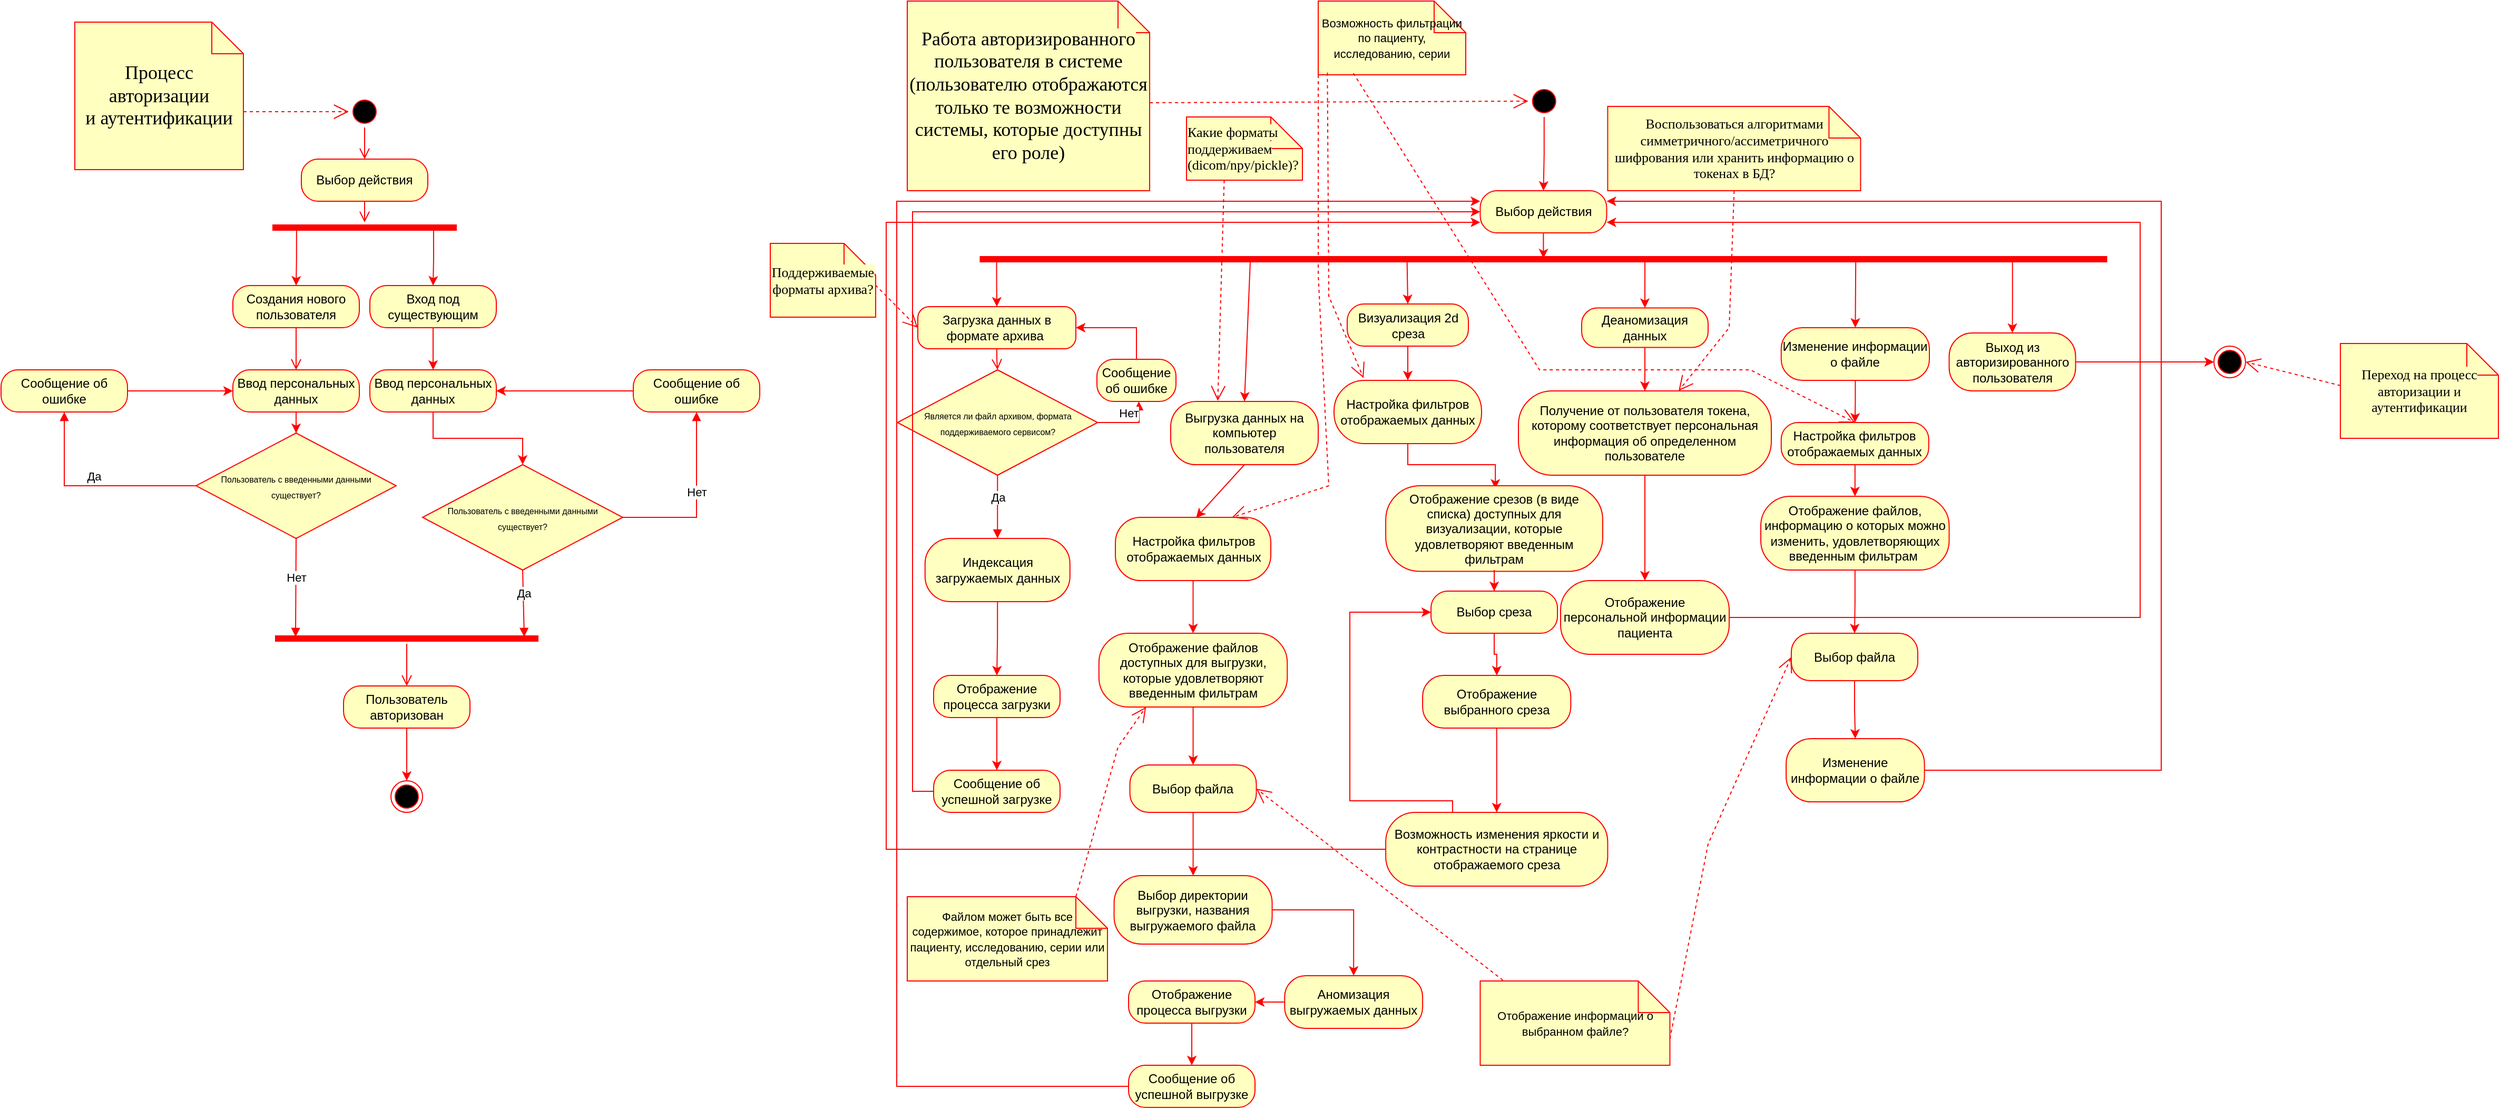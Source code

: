 <mxfile version="24.7.8">
  <diagram name="Page-1" id="d6oIZNa-YsMYUfMxQyWx">
    <mxGraphModel dx="1304" dy="758" grid="1" gridSize="10" guides="1" tooltips="1" connect="1" arrows="1" fold="1" page="1" pageScale="1" pageWidth="850" pageHeight="1100" math="0" shadow="0">
      <root>
        <mxCell id="0" />
        <mxCell id="1" parent="0" />
        <mxCell id="Nl1nljWizBG0Hd7FGc-C-3" value="&lt;font style=&quot;font-size: 18px; background-color: rgb(255, 255, 192);&quot;&gt;&lt;span style=&quot;font-family: Montserrat; text-align: left;&quot;&gt;&lt;font style=&quot;font-size: 18px;&quot;&gt;Процесс авторизации и&amp;nbsp;&lt;/font&gt;&lt;/span&gt;&lt;span style=&quot;font-family: Montserrat; text-align: left;&quot;&gt;аутентификации&lt;/span&gt;&lt;/font&gt;" style="shape=note;whiteSpace=wrap;html=1;arcSize=40;fontColor=#000000;fillColor=#ffffc0;strokeColor=#ff0000;" parent="1" vertex="1">
          <mxGeometry x="90" y="20" width="160" height="140" as="geometry" />
        </mxCell>
        <mxCell id="Nl1nljWizBG0Hd7FGc-C-4" value="" style="endArrow=open;endSize=12;dashed=1;html=1;rounded=0;exitX=0;exitY=0;exitDx=160;exitDy=85;exitPerimeter=0;entryX=0;entryY=0.5;entryDx=0;entryDy=0;fontColor=#FFFFFF;labelBackgroundColor=#FFFFFF;strokeColor=#FF0000;" parent="1" source="Nl1nljWizBG0Hd7FGc-C-3" target="Nl1nljWizBG0Hd7FGc-C-6" edge="1">
          <mxGeometry width="160" relative="1" as="geometry">
            <mxPoint x="240" y="260" as="sourcePoint" />
            <mxPoint x="340" y="105" as="targetPoint" />
          </mxGeometry>
        </mxCell>
        <mxCell id="Nl1nljWizBG0Hd7FGc-C-6" value="" style="ellipse;html=1;shape=startState;fillColor=#000000;strokeColor=#ff0000;" parent="1" vertex="1">
          <mxGeometry x="350" y="90" width="30" height="30" as="geometry" />
        </mxCell>
        <mxCell id="Nl1nljWizBG0Hd7FGc-C-7" value="" style="edgeStyle=orthogonalEdgeStyle;html=1;verticalAlign=bottom;endArrow=open;endSize=8;strokeColor=#ff0000;rounded=0;entryX=0.5;entryY=0;entryDx=0;entryDy=0;" parent="1" source="Nl1nljWizBG0Hd7FGc-C-6" target="Nl1nljWizBG0Hd7FGc-C-8" edge="1">
          <mxGeometry relative="1" as="geometry">
            <mxPoint x="365" y="180" as="targetPoint" />
          </mxGeometry>
        </mxCell>
        <mxCell id="Nl1nljWizBG0Hd7FGc-C-8" value="Выбор действия" style="rounded=1;whiteSpace=wrap;html=1;arcSize=40;fontColor=#000000;fillColor=#ffffc0;strokeColor=#ff0000;" parent="1" vertex="1">
          <mxGeometry x="305" y="150" width="120" height="40" as="geometry" />
        </mxCell>
        <mxCell id="Nl1nljWizBG0Hd7FGc-C-9" value="" style="edgeStyle=orthogonalEdgeStyle;html=1;verticalAlign=bottom;endArrow=open;endSize=8;strokeColor=#ff0000;rounded=0;" parent="1" source="Nl1nljWizBG0Hd7FGc-C-8" target="Nl1nljWizBG0Hd7FGc-C-11" edge="1">
          <mxGeometry relative="1" as="geometry">
            <mxPoint x="365" y="260" as="targetPoint" />
          </mxGeometry>
        </mxCell>
        <mxCell id="Nl1nljWizBG0Hd7FGc-C-17" value="" style="edgeStyle=orthogonalEdgeStyle;rounded=0;orthogonalLoop=1;jettySize=auto;html=1;textShadow=0;labelBorderColor=#000000;labelBackgroundColor=#000000;fontColor=#000000;fillColor=#f8cecc;strokeColor=#FF0000;exitX=0.131;exitY=0.6;exitDx=0;exitDy=0;exitPerimeter=0;" parent="1" source="Nl1nljWizBG0Hd7FGc-C-11" target="Nl1nljWizBG0Hd7FGc-C-13" edge="1">
          <mxGeometry relative="1" as="geometry">
            <mxPoint x="370" y="240" as="sourcePoint" />
          </mxGeometry>
        </mxCell>
        <mxCell id="Nl1nljWizBG0Hd7FGc-C-11" value="" style="shape=line;html=1;strokeWidth=6;strokeColor=#ff0000;" parent="1" vertex="1">
          <mxGeometry x="277.5" y="210" width="175" height="10" as="geometry" />
        </mxCell>
        <mxCell id="Nl1nljWizBG0Hd7FGc-C-13" value="Создания нового пользователя" style="rounded=1;whiteSpace=wrap;html=1;arcSize=40;fontColor=#000000;fillColor=#ffffc0;strokeColor=#ff0000;" parent="1" vertex="1">
          <mxGeometry x="240" y="270" width="120" height="40" as="geometry" />
        </mxCell>
        <mxCell id="Nl1nljWizBG0Hd7FGc-C-14" value="" style="edgeStyle=orthogonalEdgeStyle;html=1;verticalAlign=bottom;endArrow=open;endSize=8;strokeColor=#ff0000;rounded=0;" parent="1" source="Nl1nljWizBG0Hd7FGc-C-13" target="Nl1nljWizBG0Hd7FGc-C-23" edge="1">
          <mxGeometry relative="1" as="geometry">
            <mxPoint x="300" y="370" as="targetPoint" />
          </mxGeometry>
        </mxCell>
        <mxCell id="Nl1nljWizBG0Hd7FGc-C-18" value="Вход под существующим" style="rounded=1;whiteSpace=wrap;html=1;arcSize=40;fontColor=#000000;fillColor=#ffffc0;strokeColor=#ff0000;" parent="1" vertex="1">
          <mxGeometry x="370" y="270" width="120" height="40" as="geometry" />
        </mxCell>
        <mxCell id="Nl1nljWizBG0Hd7FGc-C-22" value="" style="edgeStyle=orthogonalEdgeStyle;rounded=0;orthogonalLoop=1;jettySize=auto;html=1;textShadow=0;labelBorderColor=#000000;labelBackgroundColor=#000000;fontColor=#000000;fillColor=#f8cecc;strokeColor=#FF0000;entryX=0.5;entryY=0;entryDx=0;entryDy=0;exitX=0.874;exitY=0.52;exitDx=0;exitDy=0;exitPerimeter=0;" parent="1" source="Nl1nljWizBG0Hd7FGc-C-11" target="Nl1nljWizBG0Hd7FGc-C-18" edge="1">
          <mxGeometry relative="1" as="geometry">
            <mxPoint x="620" y="250" as="sourcePoint" />
            <mxPoint x="610" y="304" as="targetPoint" />
          </mxGeometry>
        </mxCell>
        <mxCell id="Nl1nljWizBG0Hd7FGc-C-28" value="" style="edgeStyle=orthogonalEdgeStyle;rounded=0;orthogonalLoop=1;jettySize=auto;html=1;strokeColor=#FF0000;" parent="1" source="Nl1nljWizBG0Hd7FGc-C-23" target="Nl1nljWizBG0Hd7FGc-C-26" edge="1">
          <mxGeometry relative="1" as="geometry" />
        </mxCell>
        <mxCell id="Nl1nljWizBG0Hd7FGc-C-23" value="Ввод персональных данных" style="rounded=1;whiteSpace=wrap;html=1;arcSize=40;fontColor=#000000;fillColor=#ffffc0;strokeColor=#ff0000;" parent="1" vertex="1">
          <mxGeometry x="240" y="350" width="120" height="40" as="geometry" />
        </mxCell>
        <mxCell id="Nl1nljWizBG0Hd7FGc-C-37" style="edgeStyle=orthogonalEdgeStyle;rounded=0;orthogonalLoop=1;jettySize=auto;html=1;exitX=0.5;exitY=1;exitDx=0;exitDy=0;entryX=0.5;entryY=0;entryDx=0;entryDy=0;strokeColor=#FF0000;" parent="1" source="Nl1nljWizBG0Hd7FGc-C-24" target="Nl1nljWizBG0Hd7FGc-C-36" edge="1">
          <mxGeometry relative="1" as="geometry" />
        </mxCell>
        <mxCell id="Nl1nljWizBG0Hd7FGc-C-24" value="Ввод персональных данных" style="rounded=1;whiteSpace=wrap;html=1;arcSize=40;fontColor=#000000;fillColor=#ffffc0;strokeColor=#ff0000;" parent="1" vertex="1">
          <mxGeometry x="370" y="350" width="120" height="40" as="geometry" />
        </mxCell>
        <mxCell id="Nl1nljWizBG0Hd7FGc-C-25" value="" style="edgeStyle=orthogonalEdgeStyle;rounded=0;orthogonalLoop=1;jettySize=auto;html=1;textShadow=0;labelBorderColor=#000000;labelBackgroundColor=#000000;fontColor=#000000;fillColor=#f8cecc;strokeColor=#FF0000;entryX=0.5;entryY=0;entryDx=0;entryDy=0;exitX=0.5;exitY=1;exitDx=0;exitDy=0;" parent="1" source="Nl1nljWizBG0Hd7FGc-C-18" target="Nl1nljWizBG0Hd7FGc-C-24" edge="1">
          <mxGeometry relative="1" as="geometry">
            <mxPoint x="440" y="225" as="sourcePoint" />
            <mxPoint x="440" y="280" as="targetPoint" />
          </mxGeometry>
        </mxCell>
        <mxCell id="Nl1nljWizBG0Hd7FGc-C-26" value="&lt;font style=&quot;font-size: 8px;&quot;&gt;Пользователь с введенными данными существует?&lt;/font&gt;" style="rhombus;whiteSpace=wrap;html=1;arcSize=40;fontColor=#000000;fillColor=#ffffc0;strokeColor=#ff0000;" parent="1" vertex="1">
          <mxGeometry x="205" y="410" width="190" height="100" as="geometry" />
        </mxCell>
        <mxCell id="Nl1nljWizBG0Hd7FGc-C-30" value="Да" style="html=1;verticalAlign=bottom;endArrow=block;curved=0;rounded=0;exitX=0;exitY=0.5;exitDx=0;exitDy=0;strokeColor=#FF0000;entryX=0.5;entryY=1;entryDx=0;entryDy=0;" parent="1" source="Nl1nljWizBG0Hd7FGc-C-26" target="Nl1nljWizBG0Hd7FGc-C-31" edge="1">
          <mxGeometry width="80" relative="1" as="geometry">
            <mxPoint x="90" y="289.66" as="sourcePoint" />
            <mxPoint x="130" y="420" as="targetPoint" />
            <Array as="points">
              <mxPoint x="80" y="460" />
              <mxPoint x="80" y="420" />
            </Array>
          </mxGeometry>
        </mxCell>
        <mxCell id="Nl1nljWizBG0Hd7FGc-C-33" style="edgeStyle=orthogonalEdgeStyle;rounded=0;orthogonalLoop=1;jettySize=auto;html=1;exitX=1;exitY=0.5;exitDx=0;exitDy=0;entryX=0;entryY=0.5;entryDx=0;entryDy=0;strokeColor=#FF0000;" parent="1" source="Nl1nljWizBG0Hd7FGc-C-31" target="Nl1nljWizBG0Hd7FGc-C-23" edge="1">
          <mxGeometry relative="1" as="geometry" />
        </mxCell>
        <mxCell id="Nl1nljWizBG0Hd7FGc-C-31" value="Сообщение об ошибке" style="rounded=1;whiteSpace=wrap;html=1;arcSize=40;fontColor=#000000;fillColor=#ffffc0;strokeColor=#ff0000;" parent="1" vertex="1">
          <mxGeometry x="20" y="350" width="120" height="40" as="geometry" />
        </mxCell>
        <mxCell id="Nl1nljWizBG0Hd7FGc-C-34" value="Нет" style="html=1;verticalAlign=bottom;endArrow=block;curved=0;rounded=0;strokeColor=#FF0000;exitX=0.5;exitY=1;exitDx=0;exitDy=0;entryX=0.078;entryY=0.343;entryDx=0;entryDy=0;entryPerimeter=0;" parent="1" source="Nl1nljWizBG0Hd7FGc-C-26" target="Nl1nljWizBG0Hd7FGc-C-44" edge="1">
          <mxGeometry width="80" relative="1" as="geometry">
            <mxPoint x="360" y="570" as="sourcePoint" />
            <mxPoint x="300" y="600" as="targetPoint" />
          </mxGeometry>
        </mxCell>
        <mxCell id="Nl1nljWizBG0Hd7FGc-C-36" value="&lt;font style=&quot;font-size: 8px;&quot;&gt;Пользователь с введенными данными существует?&lt;/font&gt;" style="rhombus;whiteSpace=wrap;html=1;arcSize=40;fontColor=#000000;fillColor=#ffffc0;strokeColor=#ff0000;" parent="1" vertex="1">
          <mxGeometry x="420" y="440" width="190" height="100" as="geometry" />
        </mxCell>
        <mxCell id="Nl1nljWizBG0Hd7FGc-C-38" value="Нет" style="html=1;verticalAlign=bottom;endArrow=block;curved=0;rounded=0;strokeColor=#FF0000;exitX=1;exitY=0.5;exitDx=0;exitDy=0;entryX=0.5;entryY=1;entryDx=0;entryDy=0;" parent="1" source="Nl1nljWizBG0Hd7FGc-C-36" target="Nl1nljWizBG0Hd7FGc-C-39" edge="1">
          <mxGeometry width="80" relative="1" as="geometry">
            <mxPoint x="660" y="520" as="sourcePoint" />
            <mxPoint x="700" y="450" as="targetPoint" />
            <Array as="points">
              <mxPoint x="680" y="490" />
            </Array>
          </mxGeometry>
        </mxCell>
        <mxCell id="Nl1nljWizBG0Hd7FGc-C-40" style="edgeStyle=orthogonalEdgeStyle;rounded=0;orthogonalLoop=1;jettySize=auto;html=1;entryX=1;entryY=0.5;entryDx=0;entryDy=0;strokeColor=#FF0000;" parent="1" source="Nl1nljWizBG0Hd7FGc-C-39" target="Nl1nljWizBG0Hd7FGc-C-24" edge="1">
          <mxGeometry relative="1" as="geometry" />
        </mxCell>
        <mxCell id="Nl1nljWizBG0Hd7FGc-C-39" value="Сообщение об ошибке" style="rounded=1;whiteSpace=wrap;html=1;arcSize=40;fontColor=#000000;fillColor=#ffffc0;strokeColor=#ff0000;" parent="1" vertex="1">
          <mxGeometry x="620" y="350" width="120" height="40" as="geometry" />
        </mxCell>
        <mxCell id="Nl1nljWizBG0Hd7FGc-C-43" value="Да" style="html=1;verticalAlign=bottom;endArrow=block;curved=0;rounded=0;strokeColor=#FF0000;exitX=0.5;exitY=1;exitDx=0;exitDy=0;entryX=0.946;entryY=0.343;entryDx=0;entryDy=0;entryPerimeter=0;" parent="1" source="Nl1nljWizBG0Hd7FGc-C-36" target="Nl1nljWizBG0Hd7FGc-C-44" edge="1">
          <mxGeometry width="80" relative="1" as="geometry">
            <mxPoint x="510" y="580" as="sourcePoint" />
            <mxPoint x="515" y="600" as="targetPoint" />
            <Array as="points" />
          </mxGeometry>
        </mxCell>
        <mxCell id="Nl1nljWizBG0Hd7FGc-C-44" value="" style="shape=line;html=1;strokeWidth=6;strokeColor=#ff0000;" parent="1" vertex="1">
          <mxGeometry x="280" y="600" width="250" height="10" as="geometry" />
        </mxCell>
        <mxCell id="Nl1nljWizBG0Hd7FGc-C-45" value="" style="edgeStyle=orthogonalEdgeStyle;html=1;verticalAlign=bottom;endArrow=open;endSize=8;strokeColor=#ff0000;rounded=0;" parent="1" source="Nl1nljWizBG0Hd7FGc-C-44" target="Nl1nljWizBG0Hd7FGc-C-46" edge="1">
          <mxGeometry relative="1" as="geometry">
            <mxPoint x="390" y="690" as="targetPoint" />
          </mxGeometry>
        </mxCell>
        <mxCell id="Nl1nljWizBG0Hd7FGc-C-49" style="edgeStyle=orthogonalEdgeStyle;rounded=0;orthogonalLoop=1;jettySize=auto;html=1;entryX=0.5;entryY=0;entryDx=0;entryDy=0;strokeColor=#FF0000;" parent="1" source="Nl1nljWizBG0Hd7FGc-C-46" target="Nl1nljWizBG0Hd7FGc-C-48" edge="1">
          <mxGeometry relative="1" as="geometry" />
        </mxCell>
        <mxCell id="Nl1nljWizBG0Hd7FGc-C-46" value="Пользователь авторизован" style="rounded=1;whiteSpace=wrap;html=1;arcSize=40;fontColor=#000000;fillColor=#ffffc0;strokeColor=#ff0000;" parent="1" vertex="1">
          <mxGeometry x="345" y="650" width="120" height="40" as="geometry" />
        </mxCell>
        <mxCell id="Nl1nljWizBG0Hd7FGc-C-48" value="" style="ellipse;html=1;shape=endState;fillColor=#000000;strokeColor=#ff0000;" parent="1" vertex="1">
          <mxGeometry x="390" y="740" width="30" height="30" as="geometry" />
        </mxCell>
        <mxCell id="Nl1nljWizBG0Hd7FGc-C-58" style="edgeStyle=orthogonalEdgeStyle;rounded=0;orthogonalLoop=1;jettySize=auto;html=1;entryX=0.5;entryY=0;entryDx=0;entryDy=0;strokeColor=#FF0000;" parent="1" source="Nl1nljWizBG0Hd7FGc-C-51" target="Nl1nljWizBG0Hd7FGc-C-57" edge="1">
          <mxGeometry relative="1" as="geometry" />
        </mxCell>
        <mxCell id="Nl1nljWizBG0Hd7FGc-C-51" value="" style="ellipse;html=1;shape=startState;fillColor=#000000;strokeColor=#ff0000;" parent="1" vertex="1">
          <mxGeometry x="1469.38" y="80" width="30" height="30" as="geometry" />
        </mxCell>
        <mxCell id="Nl1nljWizBG0Hd7FGc-C-53" value="&lt;div style=&quot;&quot;&gt;&lt;font face=&quot;Montserrat&quot;&gt;&lt;span style=&quot;font-size: 18px; background-color: rgb(255, 255, 192);&quot;&gt;Работа авторизированного пользователя в системе (пользователю отображаются только те возможности системы, которые доступны его роле)&lt;/span&gt;&lt;/font&gt;&lt;/div&gt;" style="shape=note;whiteSpace=wrap;html=1;arcSize=40;fontColor=#000000;fillColor=#ffffc0;strokeColor=#ff0000;align=center;" parent="1" vertex="1">
          <mxGeometry x="880" width="230" height="180" as="geometry" />
        </mxCell>
        <mxCell id="Nl1nljWizBG0Hd7FGc-C-55" value="" style="endArrow=open;endSize=12;dashed=1;html=1;rounded=0;entryX=0;entryY=0.5;entryDx=0;entryDy=0;fontColor=#FFFFFF;labelBackgroundColor=#FFFFFF;strokeColor=#FF0000;exitX=1;exitY=0.536;exitDx=0;exitDy=0;exitPerimeter=0;" parent="1" source="Nl1nljWizBG0Hd7FGc-C-53" target="Nl1nljWizBG0Hd7FGc-C-51" edge="1">
          <mxGeometry width="160" relative="1" as="geometry">
            <mxPoint x="1140" y="130" as="sourcePoint" />
            <mxPoint x="1260" y="250" as="targetPoint" />
          </mxGeometry>
        </mxCell>
        <mxCell id="O3XzgiAISaImiLr5el14-79" style="edgeStyle=orthogonalEdgeStyle;rounded=0;orthogonalLoop=1;jettySize=auto;html=1;entryX=0.5;entryY=0.414;entryDx=0;entryDy=0;entryPerimeter=0;strokeColor=#FF0000;" parent="1" source="Nl1nljWizBG0Hd7FGc-C-57" target="Nl1nljWizBG0Hd7FGc-C-59" edge="1">
          <mxGeometry relative="1" as="geometry" />
        </mxCell>
        <mxCell id="Nl1nljWizBG0Hd7FGc-C-57" value="Выбор действия" style="rounded=1;whiteSpace=wrap;html=1;arcSize=40;fontColor=#000000;fillColor=#ffffc0;strokeColor=#ff0000;" parent="1" vertex="1">
          <mxGeometry x="1423.73" y="180" width="120" height="40" as="geometry" />
        </mxCell>
        <mxCell id="Nl1nljWizBG0Hd7FGc-C-59" value="" style="shape=line;html=1;strokeWidth=6;strokeColor=#ff0000;" parent="1" vertex="1">
          <mxGeometry x="948.73" y="240" width="1070" height="10" as="geometry" />
        </mxCell>
        <mxCell id="Nl1nljWizBG0Hd7FGc-C-61" value="Загрузка данных в формате архива&amp;nbsp;" style="rounded=1;whiteSpace=wrap;html=1;arcSize=27;fontColor=#000000;fillColor=#ffffc0;strokeColor=#ff0000;" parent="1" vertex="1">
          <mxGeometry x="890" y="290" width="150" height="40" as="geometry" />
        </mxCell>
        <mxCell id="Nl1nljWizBG0Hd7FGc-C-62" value="" style="edgeStyle=orthogonalEdgeStyle;html=1;verticalAlign=bottom;endArrow=open;endSize=8;strokeColor=#ff0000;rounded=0;exitX=0.5;exitY=1;exitDx=0;exitDy=0;entryX=0.5;entryY=0;entryDx=0;entryDy=0;" parent="1" source="Nl1nljWizBG0Hd7FGc-C-61" target="Nl1nljWizBG0Hd7FGc-C-64" edge="1">
          <mxGeometry relative="1" as="geometry">
            <mxPoint x="965" y="430" as="targetPoint" />
          </mxGeometry>
        </mxCell>
        <mxCell id="Nl1nljWizBG0Hd7FGc-C-64" value="&lt;span style=&quot;font-size: 8px;&quot;&gt;Является ли файл архивом, формата поддерживаемого сервисом?&lt;/span&gt;" style="rhombus;whiteSpace=wrap;html=1;arcSize=40;fontColor=#000000;fillColor=#ffffc0;strokeColor=#ff0000;" parent="1" vertex="1">
          <mxGeometry x="870.63" y="350" width="190" height="100" as="geometry" />
        </mxCell>
        <mxCell id="Nl1nljWizBG0Hd7FGc-C-65" value="Нет" style="html=1;verticalAlign=bottom;endArrow=block;curved=0;rounded=0;strokeColor=#FF0000;exitX=1;exitY=0.5;exitDx=0;exitDy=0;entryX=0.53;entryY=0.999;entryDx=0;entryDy=0;entryPerimeter=0;" parent="1" source="Nl1nljWizBG0Hd7FGc-C-64" target="Nl1nljWizBG0Hd7FGc-C-66" edge="1">
          <mxGeometry width="80" relative="1" as="geometry">
            <mxPoint x="1110" y="480" as="sourcePoint" />
            <mxPoint x="1088" y="410" as="targetPoint" />
            <Array as="points">
              <mxPoint x="1100" y="400" />
            </Array>
          </mxGeometry>
        </mxCell>
        <mxCell id="Nl1nljWizBG0Hd7FGc-C-66" value="Сообщение об ошибке" style="rounded=1;whiteSpace=wrap;html=1;arcSize=40;fontColor=#000000;fillColor=#ffffc0;strokeColor=#ff0000;" parent="1" vertex="1">
          <mxGeometry x="1060" y="340" width="75" height="40" as="geometry" />
        </mxCell>
        <mxCell id="Nl1nljWizBG0Hd7FGc-C-68" style="edgeStyle=orthogonalEdgeStyle;rounded=0;orthogonalLoop=1;jettySize=auto;html=1;entryX=1;entryY=0.5;entryDx=0;entryDy=0;strokeColor=#FF0000;exitX=0.5;exitY=0;exitDx=0;exitDy=0;" parent="1" source="Nl1nljWizBG0Hd7FGc-C-66" target="Nl1nljWizBG0Hd7FGc-C-61" edge="1">
          <mxGeometry relative="1" as="geometry">
            <mxPoint x="1172" y="254" as="sourcePoint" />
            <mxPoint x="975" y="310" as="targetPoint" />
          </mxGeometry>
        </mxCell>
        <mxCell id="Nl1nljWizBG0Hd7FGc-C-70" value="Да" style="html=1;verticalAlign=bottom;endArrow=block;curved=0;rounded=0;strokeColor=#FF0000;exitX=0.5;exitY=1;exitDx=0;exitDy=0;" parent="1" source="Nl1nljWizBG0Hd7FGc-C-64" target="gYaeSl1Wb-tPVL2p4XKl-20" edge="1">
          <mxGeometry width="80" relative="1" as="geometry">
            <mxPoint x="965" y="530" as="sourcePoint" />
            <mxPoint x="965" y="500" as="targetPoint" />
            <Array as="points" />
          </mxGeometry>
        </mxCell>
        <mxCell id="Nl1nljWizBG0Hd7FGc-C-74" style="edgeStyle=orthogonalEdgeStyle;rounded=0;orthogonalLoop=1;jettySize=auto;html=1;entryX=0.5;entryY=0;entryDx=0;entryDy=0;strokeColor=#FF0000;" parent="1" source="Nl1nljWizBG0Hd7FGc-C-71" target="Nl1nljWizBG0Hd7FGc-C-72" edge="1">
          <mxGeometry relative="1" as="geometry" />
        </mxCell>
        <mxCell id="Nl1nljWizBG0Hd7FGc-C-71" value="Отображение процесса загрузки" style="rounded=1;whiteSpace=wrap;html=1;arcSize=40;fontColor=#000000;fillColor=#ffffc0;strokeColor=#ff0000;" parent="1" vertex="1">
          <mxGeometry x="905" y="640" width="120" height="40" as="geometry" />
        </mxCell>
        <mxCell id="Nl1nljWizBG0Hd7FGc-C-109" style="edgeStyle=orthogonalEdgeStyle;rounded=0;orthogonalLoop=1;jettySize=auto;html=1;exitX=0;exitY=0.5;exitDx=0;exitDy=0;entryX=0;entryY=0.5;entryDx=0;entryDy=0;strokeColor=#FF0000;" parent="1" source="Nl1nljWizBG0Hd7FGc-C-72" target="Nl1nljWizBG0Hd7FGc-C-57" edge="1">
          <mxGeometry relative="1" as="geometry" />
        </mxCell>
        <mxCell id="Nl1nljWizBG0Hd7FGc-C-72" value="Сообщение об успешной загрузке" style="rounded=1;whiteSpace=wrap;html=1;arcSize=40;fontColor=#000000;fillColor=#ffffc0;strokeColor=#ff0000;" parent="1" vertex="1">
          <mxGeometry x="905" y="730" width="120" height="40" as="geometry" />
        </mxCell>
        <mxCell id="Nl1nljWizBG0Hd7FGc-C-78" value="&lt;div style=&quot;&quot;&gt;&lt;font size=&quot;1&quot; face=&quot;Montserrat&quot;&gt;&lt;span style=&quot;background-color: rgb(255, 255, 192); font-size: 13px;&quot;&gt;Поддерживаемые форматы архива?&lt;/span&gt;&lt;/font&gt;&lt;/div&gt;" style="shape=note;whiteSpace=wrap;html=1;arcSize=40;fontColor=#000000;fillColor=#ffffc0;strokeColor=#ff0000;align=center;" parent="1" vertex="1">
          <mxGeometry x="750" y="230" width="100" height="70" as="geometry" />
        </mxCell>
        <mxCell id="Nl1nljWizBG0Hd7FGc-C-79" value="" style="endArrow=open;endSize=12;dashed=1;html=1;rounded=0;entryX=0;entryY=0.5;entryDx=0;entryDy=0;fontColor=#FFFFFF;labelBackgroundColor=#FFFFFF;strokeColor=#FF0000;exitX=0.998;exitY=0.565;exitDx=0;exitDy=0;exitPerimeter=0;" parent="1" source="Nl1nljWizBG0Hd7FGc-C-78" target="Nl1nljWizBG0Hd7FGc-C-61" edge="1">
          <mxGeometry width="160" relative="1" as="geometry">
            <mxPoint x="900" y="221" as="sourcePoint" />
            <mxPoint x="1030" y="220" as="targetPoint" />
          </mxGeometry>
        </mxCell>
        <mxCell id="Nl1nljWizBG0Hd7FGc-C-80" value="Выгрузка данных на компьютер пользователя" style="rounded=1;whiteSpace=wrap;html=1;arcSize=40;fontColor=#000000;fillColor=#ffffc0;strokeColor=#ff0000;" parent="1" vertex="1">
          <mxGeometry x="1130" y="380" width="140" height="60" as="geometry" />
        </mxCell>
        <mxCell id="Nl1nljWizBG0Hd7FGc-C-86" value="" style="endArrow=open;endSize=12;dashed=1;html=1;rounded=0;entryX=0.319;entryY=-0.011;entryDx=0;entryDy=0;fontColor=#FFFFFF;labelBackgroundColor=#FFFFFF;strokeColor=#FF0000;exitX=0;exitY=0;exitDx=37.5;exitDy=0;exitPerimeter=0;entryPerimeter=0;" parent="1" source="Nl1nljWizBG0Hd7FGc-C-84" target="Nl1nljWizBG0Hd7FGc-C-80" edge="1">
          <mxGeometry width="160" relative="1" as="geometry">
            <mxPoint x="1350" y="370" as="sourcePoint" />
            <mxPoint x="1390" y="410" as="targetPoint" />
          </mxGeometry>
        </mxCell>
        <mxCell id="Nl1nljWizBG0Hd7FGc-C-84" value="&lt;div style=&quot;text-align: left;&quot;&gt;&lt;span style=&quot;background-color: rgb(255, 255, 192); font-size: 13px; font-family: Montserrat;&quot;&gt;Какие форматы поддерживаем (dicom/npy/pickle)?&lt;/span&gt;&lt;/div&gt;" style="shape=note;whiteSpace=wrap;html=1;arcSize=40;fontColor=#000000;fillColor=#ffffc0;strokeColor=#ff0000;align=center;" parent="1" vertex="1">
          <mxGeometry x="1145" y="110" width="110" height="60" as="geometry" />
        </mxCell>
        <mxCell id="Nl1nljWizBG0Hd7FGc-C-93" style="edgeStyle=orthogonalEdgeStyle;rounded=0;orthogonalLoop=1;jettySize=auto;html=1;strokeColor=#FF0000;entryX=0.5;entryY=0;entryDx=0;entryDy=0;" parent="1" source="Nl1nljWizBG0Hd7FGc-C-88" target="Nl1nljWizBG0Hd7FGc-C-94" edge="1">
          <mxGeometry relative="1" as="geometry">
            <mxPoint x="1212.5" y="470" as="targetPoint" />
          </mxGeometry>
        </mxCell>
        <mxCell id="Nl1nljWizBG0Hd7FGc-C-88" value="Настройка фильтров отображаемых данных" style="rounded=1;whiteSpace=wrap;html=1;arcSize=40;fontColor=#000000;fillColor=#ffffc0;strokeColor=#ff0000;" parent="1" vertex="1">
          <mxGeometry x="1077.51" y="490" width="147.5" height="60" as="geometry" />
        </mxCell>
        <mxCell id="Nl1nljWizBG0Hd7FGc-C-90" value="&lt;div style=&quot;&quot;&gt;&lt;font style=&quot;font-size: 11px;&quot;&gt;Возможность фильтрации по пациенту, исследованию, серии&lt;/font&gt;&lt;br&gt;&lt;/div&gt;" style="shape=note;whiteSpace=wrap;html=1;arcSize=40;fontColor=#000000;fillColor=#ffffc0;strokeColor=#ff0000;align=center;" parent="1" vertex="1">
          <mxGeometry x="1270" width="140" height="70" as="geometry" />
        </mxCell>
        <mxCell id="Nl1nljWizBG0Hd7FGc-C-94" value="Отображение файлов доступных для выгрузки, которые удовлетворяют введенным фильтрам" style="rounded=1;whiteSpace=wrap;html=1;arcSize=40;fontColor=#000000;fillColor=#ffffc0;strokeColor=#ff0000;" parent="1" vertex="1">
          <mxGeometry x="1061.89" y="600" width="178.75" height="70" as="geometry" />
        </mxCell>
        <mxCell id="Nl1nljWizBG0Hd7FGc-C-102" style="edgeStyle=orthogonalEdgeStyle;rounded=0;orthogonalLoop=1;jettySize=auto;html=1;entryX=0.5;entryY=0;entryDx=0;entryDy=0;strokeColor=#FF0000;" parent="1" source="Nl1nljWizBG0Hd7FGc-C-95" target="Nl1nljWizBG0Hd7FGc-C-99" edge="1">
          <mxGeometry relative="1" as="geometry" />
        </mxCell>
        <mxCell id="Nl1nljWizBG0Hd7FGc-C-95" value="Выбор файла" style="rounded=1;whiteSpace=wrap;html=1;arcSize=40;fontColor=#000000;fillColor=#ffffc0;strokeColor=#ff0000;" parent="1" vertex="1">
          <mxGeometry x="1091.27" y="725" width="120" height="45" as="geometry" />
        </mxCell>
        <mxCell id="Nl1nljWizBG0Hd7FGc-C-100" style="edgeStyle=orthogonalEdgeStyle;rounded=0;orthogonalLoop=1;jettySize=auto;html=1;strokeColor=#FF0000;entryX=0.5;entryY=0;entryDx=0;entryDy=0;" parent="1" source="Nl1nljWizBG0Hd7FGc-C-99" target="gYaeSl1Wb-tPVL2p4XKl-8" edge="1">
          <mxGeometry relative="1" as="geometry">
            <mxPoint x="1140" y="740" as="targetPoint" />
          </mxGeometry>
        </mxCell>
        <mxCell id="Nl1nljWizBG0Hd7FGc-C-99" value="Выбор директории выгрузки, названия выгружаемого файла" style="rounded=1;whiteSpace=wrap;html=1;arcSize=40;fontColor=#000000;fillColor=#ffffc0;strokeColor=#ff0000;" parent="1" vertex="1">
          <mxGeometry x="1076.27" y="830" width="150" height="65" as="geometry" />
        </mxCell>
        <mxCell id="Nl1nljWizBG0Hd7FGc-C-104" style="edgeStyle=orthogonalEdgeStyle;rounded=0;orthogonalLoop=1;jettySize=auto;html=1;strokeColor=#FF0000;" parent="1" source="Nl1nljWizBG0Hd7FGc-C-101" target="Nl1nljWizBG0Hd7FGc-C-105" edge="1">
          <mxGeometry relative="1" as="geometry">
            <mxPoint x="1140" y="750" as="targetPoint" />
          </mxGeometry>
        </mxCell>
        <mxCell id="Nl1nljWizBG0Hd7FGc-C-101" value="Отображение процесса выгрузки" style="rounded=1;whiteSpace=wrap;html=1;arcSize=40;fontColor=#000000;fillColor=#ffffc0;strokeColor=#ff0000;" parent="1" vertex="1">
          <mxGeometry x="1090" y="930" width="120" height="40" as="geometry" />
        </mxCell>
        <mxCell id="Nl1nljWizBG0Hd7FGc-C-108" style="edgeStyle=orthogonalEdgeStyle;rounded=0;orthogonalLoop=1;jettySize=auto;html=1;exitX=0;exitY=0.5;exitDx=0;exitDy=0;entryX=0;entryY=0.25;entryDx=0;entryDy=0;strokeColor=#FF0000;" parent="1" source="Nl1nljWizBG0Hd7FGc-C-105" target="Nl1nljWizBG0Hd7FGc-C-57" edge="1">
          <mxGeometry relative="1" as="geometry">
            <Array as="points">
              <mxPoint x="870" y="1030" />
              <mxPoint x="870" y="190" />
            </Array>
          </mxGeometry>
        </mxCell>
        <mxCell id="Nl1nljWizBG0Hd7FGc-C-105" value="Сообщение об успешной выгрузке" style="rounded=1;whiteSpace=wrap;html=1;arcSize=40;fontColor=#000000;fillColor=#ffffc0;strokeColor=#ff0000;" parent="1" vertex="1">
          <mxGeometry x="1090" y="1010" width="120" height="40" as="geometry" />
        </mxCell>
        <mxCell id="Nl1nljWizBG0Hd7FGc-C-115" value="Визуализация 2d среза" style="rounded=1;whiteSpace=wrap;html=1;arcSize=40;fontColor=#000000;fillColor=#ffffc0;strokeColor=#ff0000;" parent="1" vertex="1">
          <mxGeometry x="1297.5" y="287.5" width="115" height="40" as="geometry" />
        </mxCell>
        <mxCell id="O3XzgiAISaImiLr5el14-80" style="edgeStyle=orthogonalEdgeStyle;rounded=0;orthogonalLoop=1;jettySize=auto;html=1;entryX=0;entryY=0.5;entryDx=0;entryDy=0;strokeColor=#FF0000;" parent="1" source="Nl1nljWizBG0Hd7FGc-C-119" target="Nl1nljWizBG0Hd7FGc-C-122" edge="1">
          <mxGeometry relative="1" as="geometry">
            <mxPoint x="2140" y="360" as="targetPoint" />
          </mxGeometry>
        </mxCell>
        <mxCell id="Nl1nljWizBG0Hd7FGc-C-119" value="Выход из авторизированного пользователя" style="rounded=1;whiteSpace=wrap;html=1;arcSize=40;fontColor=#000000;fillColor=#ffffc0;strokeColor=#ff0000;" parent="1" vertex="1">
          <mxGeometry x="1868.75" y="315" width="120" height="55" as="geometry" />
        </mxCell>
        <mxCell id="Nl1nljWizBG0Hd7FGc-C-121" style="edgeStyle=orthogonalEdgeStyle;rounded=0;orthogonalLoop=1;jettySize=auto;html=1;entryX=0.5;entryY=0;entryDx=0;entryDy=0;strokeColor=#FF0000;exitX=0.916;exitY=0.569;exitDx=0;exitDy=0;exitPerimeter=0;" parent="1" source="Nl1nljWizBG0Hd7FGc-C-59" target="Nl1nljWizBG0Hd7FGc-C-119" edge="1">
          <mxGeometry relative="1" as="geometry">
            <mxPoint x="1390" y="240" as="sourcePoint" />
            <mxPoint x="1390" y="264" as="targetPoint" />
          </mxGeometry>
        </mxCell>
        <mxCell id="Nl1nljWizBG0Hd7FGc-C-122" value="" style="ellipse;html=1;shape=endState;fillColor=#000000;strokeColor=#ff0000;" parent="1" vertex="1">
          <mxGeometry x="2120" y="327.5" width="30" height="30" as="geometry" />
        </mxCell>
        <mxCell id="Nl1nljWizBG0Hd7FGc-C-124" style="edgeStyle=orthogonalEdgeStyle;rounded=0;orthogonalLoop=1;jettySize=auto;html=1;strokeColor=#FF0000;exitX=0.5;exitY=1;exitDx=0;exitDy=0;" parent="1" source="Nl1nljWizBG0Hd7FGc-C-115" target="O3XzgiAISaImiLr5el14-1" edge="1">
          <mxGeometry relative="1" as="geometry">
            <mxPoint x="1336.5" y="362" as="sourcePoint" />
            <mxPoint x="1355" y="390" as="targetPoint" />
          </mxGeometry>
        </mxCell>
        <mxCell id="Nl1nljWizBG0Hd7FGc-C-125" value="&lt;div style=&quot;&quot;&gt;&lt;font face=&quot;Montserrat&quot;&gt;&lt;span style=&quot;font-size: 13px; background-color: rgb(255, 255, 192);&quot;&gt;Переход на процесс авторизации и аутентификации&lt;/span&gt;&lt;/font&gt;&lt;/div&gt;" style="shape=note;whiteSpace=wrap;html=1;arcSize=40;fontColor=#000000;fillColor=#ffffc0;strokeColor=#ff0000;align=center;" parent="1" vertex="1">
          <mxGeometry x="2240" y="325" width="150" height="90" as="geometry" />
        </mxCell>
        <mxCell id="O3XzgiAISaImiLr5el14-2" style="edgeStyle=orthogonalEdgeStyle;rounded=0;orthogonalLoop=1;jettySize=auto;html=1;entryX=0.505;entryY=0.034;entryDx=0;entryDy=0;strokeColor=#FF0000;entryPerimeter=0;" parent="1" source="O3XzgiAISaImiLr5el14-1" target="O3XzgiAISaImiLr5el14-3" edge="1">
          <mxGeometry relative="1" as="geometry">
            <mxPoint x="1380" y="470" as="targetPoint" />
            <Array as="points">
              <mxPoint x="1355" y="440" />
              <mxPoint x="1438" y="440" />
            </Array>
          </mxGeometry>
        </mxCell>
        <mxCell id="O3XzgiAISaImiLr5el14-1" value="Настройка фильтров отображаемых данных" style="rounded=1;whiteSpace=wrap;html=1;arcSize=48;fontColor=#000000;fillColor=#ffffc0;strokeColor=#ff0000;" parent="1" vertex="1">
          <mxGeometry x="1285" y="360" width="140" height="60" as="geometry" />
        </mxCell>
        <mxCell id="O3XzgiAISaImiLr5el14-3" value="Отображение срезов (в виде списка) доступных для визуализации, которые удовлетворяют введенным фильтрам" style="rounded=1;whiteSpace=wrap;html=1;arcSize=40;fontColor=#000000;fillColor=#ffffc0;strokeColor=#ff0000;" parent="1" vertex="1">
          <mxGeometry x="1334.07" y="460" width="205.93" height="81.25" as="geometry" />
        </mxCell>
        <mxCell id="O3XzgiAISaImiLr5el14-6" style="edgeStyle=orthogonalEdgeStyle;rounded=0;orthogonalLoop=1;jettySize=auto;html=1;strokeColor=#FF0000;exitX=0.5;exitY=1;exitDx=0;exitDy=0;" parent="1" source="O3XzgiAISaImiLr5el14-3" target="O3XzgiAISaImiLr5el14-7" edge="1">
          <mxGeometry relative="1" as="geometry">
            <mxPoint x="1439.38" y="630" as="targetPoint" />
            <mxPoint x="1439.4" y="585" as="sourcePoint" />
          </mxGeometry>
        </mxCell>
        <mxCell id="O3XzgiAISaImiLr5el14-9" style="edgeStyle=orthogonalEdgeStyle;rounded=0;orthogonalLoop=1;jettySize=auto;html=1;strokeColor=#FF0000;" parent="1" source="O3XzgiAISaImiLr5el14-7" target="O3XzgiAISaImiLr5el14-10" edge="1">
          <mxGeometry relative="1" as="geometry">
            <mxPoint x="1439.38" y="700" as="targetPoint" />
          </mxGeometry>
        </mxCell>
        <mxCell id="O3XzgiAISaImiLr5el14-7" value="Выбор среза" style="rounded=1;whiteSpace=wrap;html=1;arcSize=40;fontColor=#000000;fillColor=#ffffc0;strokeColor=#ff0000;" parent="1" vertex="1">
          <mxGeometry x="1377.03" y="560" width="120" height="40" as="geometry" />
        </mxCell>
        <mxCell id="O3XzgiAISaImiLr5el14-12" style="edgeStyle=orthogonalEdgeStyle;rounded=0;orthogonalLoop=1;jettySize=auto;html=1;strokeColor=#FF0000;" parent="1" source="O3XzgiAISaImiLr5el14-10" target="O3XzgiAISaImiLr5el14-13" edge="1">
          <mxGeometry relative="1" as="geometry">
            <mxPoint x="1439.37" y="770" as="targetPoint" />
          </mxGeometry>
        </mxCell>
        <mxCell id="O3XzgiAISaImiLr5el14-10" value="Отображение выбранного среза" style="rounded=1;whiteSpace=wrap;html=1;arcSize=40;fontColor=#000000;fillColor=#ffffc0;strokeColor=#ff0000;" parent="1" vertex="1">
          <mxGeometry x="1369.05" y="640" width="140.62" height="50" as="geometry" />
        </mxCell>
        <mxCell id="O3XzgiAISaImiLr5el14-14" style="edgeStyle=orthogonalEdgeStyle;rounded=0;orthogonalLoop=1;jettySize=auto;html=1;entryX=0;entryY=0.75;entryDx=0;entryDy=0;strokeColor=#FF0000;exitX=0;exitY=0.5;exitDx=0;exitDy=0;" parent="1" source="O3XzgiAISaImiLr5el14-13" target="Nl1nljWizBG0Hd7FGc-C-57" edge="1">
          <mxGeometry relative="1" as="geometry">
            <Array as="points">
              <mxPoint x="1334" y="805" />
              <mxPoint x="860" y="805" />
              <mxPoint x="860" y="210" />
            </Array>
            <mxPoint x="1300" y="800" as="sourcePoint" />
          </mxGeometry>
        </mxCell>
        <mxCell id="O3XzgiAISaImiLr5el14-13" value="Возможность изменения яркости и контрастности на странице отображаемого среза" style="rounded=1;whiteSpace=wrap;html=1;arcSize=40;fontColor=#000000;fillColor=#ffffc0;strokeColor=#ff0000;" parent="1" vertex="1">
          <mxGeometry x="1334.07" y="770" width="210.63" height="70" as="geometry" />
        </mxCell>
        <mxCell id="O3XzgiAISaImiLr5el14-16" style="edgeStyle=orthogonalEdgeStyle;rounded=0;orthogonalLoop=1;jettySize=auto;html=1;strokeColor=#FF0000;exitX=0.301;exitY=0.002;exitDx=0;exitDy=0;exitPerimeter=0;entryX=0;entryY=0.5;entryDx=0;entryDy=0;" parent="1" source="O3XzgiAISaImiLr5el14-13" target="O3XzgiAISaImiLr5el14-7" edge="1">
          <mxGeometry relative="1" as="geometry">
            <mxPoint x="1300" y="550" as="targetPoint" />
            <mxPoint x="1340" y="680" as="sourcePoint" />
            <Array as="points">
              <mxPoint x="1398" y="759" />
              <mxPoint x="1300" y="759" />
              <mxPoint x="1300" y="580" />
            </Array>
          </mxGeometry>
        </mxCell>
        <mxCell id="O3XzgiAISaImiLr5el14-20" style="edgeStyle=orthogonalEdgeStyle;rounded=0;orthogonalLoop=1;jettySize=auto;html=1;strokeColor=#FF0000;" parent="1" source="O3XzgiAISaImiLr5el14-18" target="O3XzgiAISaImiLr5el14-21" edge="1">
          <mxGeometry relative="1" as="geometry">
            <mxPoint x="1580" y="380" as="targetPoint" />
          </mxGeometry>
        </mxCell>
        <mxCell id="O3XzgiAISaImiLr5el14-18" value="Деаномизация данных" style="rounded=1;whiteSpace=wrap;html=1;arcSize=40;fontColor=#000000;fillColor=#ffffc0;strokeColor=#ff0000;" parent="1" vertex="1">
          <mxGeometry x="1520" y="291.25" width="120" height="37.5" as="geometry" />
        </mxCell>
        <mxCell id="O3XzgiAISaImiLr5el14-26" style="edgeStyle=orthogonalEdgeStyle;rounded=0;orthogonalLoop=1;jettySize=auto;html=1;strokeColor=#FF0000;" parent="1" source="O3XzgiAISaImiLr5el14-21" target="O3XzgiAISaImiLr5el14-27" edge="1">
          <mxGeometry relative="1" as="geometry">
            <mxPoint x="1640" y="510" as="targetPoint" />
          </mxGeometry>
        </mxCell>
        <mxCell id="O3XzgiAISaImiLr5el14-21" value="Получение от пользователя токена, которому соответствует персональная информация об определенном пользователе" style="rounded=1;whiteSpace=wrap;html=1;arcSize=40;fontColor=#000000;fillColor=#ffffc0;strokeColor=#ff0000;" parent="1" vertex="1">
          <mxGeometry x="1460" y="370" width="240" height="80" as="geometry" />
        </mxCell>
        <mxCell id="O3XzgiAISaImiLr5el14-23" value="&lt;font face=&quot;Montserrat&quot;&gt;&lt;span style=&quot;font-size: 13px; background-color: rgb(255, 255, 192);&quot;&gt;Воспользоваться алгоритмами симметричного/ассиметричного шифрования или хранить информацию о токенах в БД?&lt;/span&gt;&lt;/font&gt;" style="shape=note;whiteSpace=wrap;html=1;arcSize=40;fontColor=#000000;fillColor=#ffffc0;strokeColor=#ff0000;align=center;" parent="1" vertex="1">
          <mxGeometry x="1544.7" y="100" width="240" height="80" as="geometry" />
        </mxCell>
        <mxCell id="O3XzgiAISaImiLr5el14-24" value="" style="endArrow=open;endSize=12;dashed=1;html=1;rounded=0;fontColor=#FFFFFF;labelBackgroundColor=#FFFFFF;strokeColor=#FF0000;exitX=0.5;exitY=1;exitDx=0;exitDy=0;exitPerimeter=0;" parent="1" source="O3XzgiAISaImiLr5el14-23" target="O3XzgiAISaImiLr5el14-21" edge="1">
          <mxGeometry width="160" relative="1" as="geometry">
            <mxPoint x="1528.75" y="565" as="sourcePoint" />
            <mxPoint x="1570.75" y="530" as="targetPoint" />
            <Array as="points">
              <mxPoint x="1660" y="310" />
            </Array>
          </mxGeometry>
        </mxCell>
        <mxCell id="O3XzgiAISaImiLr5el14-28" style="edgeStyle=orthogonalEdgeStyle;rounded=0;orthogonalLoop=1;jettySize=auto;html=1;exitX=1;exitY=0.5;exitDx=0;exitDy=0;strokeColor=#FF0000;entryX=1;entryY=0.75;entryDx=0;entryDy=0;" parent="1" source="O3XzgiAISaImiLr5el14-27" target="Nl1nljWizBG0Hd7FGc-C-57" edge="1">
          <mxGeometry relative="1" as="geometry">
            <mxPoint x="1300" y="210" as="targetPoint" />
            <Array as="points">
              <mxPoint x="2050" y="585" />
              <mxPoint x="2050" y="210" />
            </Array>
          </mxGeometry>
        </mxCell>
        <mxCell id="O3XzgiAISaImiLr5el14-27" value="Отображение персональной информации пациента" style="rounded=1;whiteSpace=wrap;html=1;arcSize=40;fontColor=#000000;fillColor=#ffffc0;strokeColor=#ff0000;" parent="1" vertex="1">
          <mxGeometry x="1500" y="550" width="160" height="70" as="geometry" />
        </mxCell>
        <mxCell id="O3XzgiAISaImiLr5el14-54" value="&lt;div style=&quot;&quot;&gt;&lt;span style=&quot;font-size: 11px;&quot;&gt;Отображение информации о выбранном файле?&lt;/span&gt;&lt;/div&gt;" style="shape=note;whiteSpace=wrap;html=1;arcSize=40;fontColor=#000000;fillColor=#ffffc0;strokeColor=#ff0000;align=center;" parent="1" vertex="1">
          <mxGeometry x="1423.73" y="930" width="180" height="80" as="geometry" />
        </mxCell>
        <mxCell id="O3XzgiAISaImiLr5el14-55" value="" style="endArrow=open;endSize=12;dashed=1;html=1;rounded=0;entryX=1;entryY=0.5;entryDx=0;entryDy=0;fontColor=#FFFFFF;labelBackgroundColor=#FFFFFF;strokeColor=#FF0000;exitX=0.12;exitY=-0.008;exitDx=0;exitDy=0;exitPerimeter=0;" parent="1" source="O3XzgiAISaImiLr5el14-54" target="Nl1nljWizBG0Hd7FGc-C-95" edge="1">
          <mxGeometry width="160" relative="1" as="geometry">
            <mxPoint x="1105" y="880" as="sourcePoint" />
            <mxPoint x="1220" y="945" as="targetPoint" />
            <Array as="points">
              <mxPoint x="1330" y="840" />
            </Array>
          </mxGeometry>
        </mxCell>
        <mxCell id="O3XzgiAISaImiLr5el14-60" style="edgeStyle=orthogonalEdgeStyle;rounded=0;orthogonalLoop=1;jettySize=auto;html=1;strokeColor=#FF0000;" parent="1" source="O3XzgiAISaImiLr5el14-59" target="O3XzgiAISaImiLr5el14-61" edge="1">
          <mxGeometry relative="1" as="geometry">
            <mxPoint x="1740.64" y="450" as="targetPoint" />
          </mxGeometry>
        </mxCell>
        <mxCell id="O3XzgiAISaImiLr5el14-59" value="Изменение информации о файле" style="rounded=1;whiteSpace=wrap;html=1;arcSize=40;fontColor=#000000;fillColor=#ffffc0;strokeColor=#ff0000;" parent="1" vertex="1">
          <mxGeometry x="1709.37" y="310" width="140.63" height="50" as="geometry" />
        </mxCell>
        <mxCell id="O3XzgiAISaImiLr5el14-62" style="edgeStyle=orthogonalEdgeStyle;rounded=0;orthogonalLoop=1;jettySize=auto;html=1;entryX=0.5;entryY=0;entryDx=0;entryDy=0;strokeColor=#FF0000;" parent="1" source="O3XzgiAISaImiLr5el14-61" target="O3XzgiAISaImiLr5el14-63" edge="1">
          <mxGeometry relative="1" as="geometry">
            <mxPoint x="1740.64" y="460" as="targetPoint" />
          </mxGeometry>
        </mxCell>
        <mxCell id="O3XzgiAISaImiLr5el14-61" value="Настройка фильтров отображаемых данных" style="rounded=1;whiteSpace=wrap;html=1;arcSize=40;fontColor=#000000;fillColor=#ffffc0;strokeColor=#ff0000;" parent="1" vertex="1">
          <mxGeometry x="1709.37" y="400" width="140" height="40" as="geometry" />
        </mxCell>
        <mxCell id="O3XzgiAISaImiLr5el14-64" style="edgeStyle=orthogonalEdgeStyle;rounded=0;orthogonalLoop=1;jettySize=auto;html=1;entryX=0.5;entryY=0;entryDx=0;entryDy=0;strokeColor=#FF0000;" parent="1" source="O3XzgiAISaImiLr5el14-63" target="O3XzgiAISaImiLr5el14-65" edge="1">
          <mxGeometry relative="1" as="geometry">
            <mxPoint x="1780.64" y="590" as="targetPoint" />
          </mxGeometry>
        </mxCell>
        <mxCell id="O3XzgiAISaImiLr5el14-63" value="Отображение файлов, информацию о которых можно изменить, удовлетворяющих введенным фильтрам&amp;nbsp;" style="rounded=1;whiteSpace=wrap;html=1;arcSize=40;fontColor=#000000;fillColor=#ffffc0;strokeColor=#ff0000;" parent="1" vertex="1">
          <mxGeometry x="1690" y="470" width="178.75" height="70" as="geometry" />
        </mxCell>
        <mxCell id="O3XzgiAISaImiLr5el14-66" style="edgeStyle=orthogonalEdgeStyle;rounded=0;orthogonalLoop=1;jettySize=auto;html=1;entryX=0.5;entryY=0;entryDx=0;entryDy=0;strokeColor=#FF0000;" parent="1" source="O3XzgiAISaImiLr5el14-65" target="O3XzgiAISaImiLr5el14-67" edge="1">
          <mxGeometry relative="1" as="geometry">
            <mxPoint x="1779.37" y="700" as="targetPoint" />
          </mxGeometry>
        </mxCell>
        <mxCell id="O3XzgiAISaImiLr5el14-65" value="Выбор файла" style="rounded=1;whiteSpace=wrap;html=1;arcSize=40;fontColor=#000000;fillColor=#ffffc0;strokeColor=#ff0000;" parent="1" vertex="1">
          <mxGeometry x="1718.96" y="600" width="120" height="45" as="geometry" />
        </mxCell>
        <mxCell id="O3XzgiAISaImiLr5el14-70" style="edgeStyle=orthogonalEdgeStyle;rounded=0;orthogonalLoop=1;jettySize=auto;html=1;entryX=1;entryY=0.25;entryDx=0;entryDy=0;strokeColor=#FF0000;exitX=0.994;exitY=0.535;exitDx=0;exitDy=0;exitPerimeter=0;" parent="1" source="O3XzgiAISaImiLr5el14-67" target="Nl1nljWizBG0Hd7FGc-C-57" edge="1">
          <mxGeometry relative="1" as="geometry">
            <Array as="points">
              <mxPoint x="1831" y="732" />
              <mxPoint x="1831" y="730" />
              <mxPoint x="2070" y="730" />
              <mxPoint x="2070" y="190" />
            </Array>
            <mxPoint x="1870" y="724" as="sourcePoint" />
          </mxGeometry>
        </mxCell>
        <mxCell id="O3XzgiAISaImiLr5el14-67" value="Изменение информации о файле" style="rounded=1;whiteSpace=wrap;html=1;arcSize=40;fontColor=#000000;fillColor=#ffffc0;strokeColor=#ff0000;" parent="1" vertex="1">
          <mxGeometry x="1714.05" y="700" width="131.27" height="60" as="geometry" />
        </mxCell>
        <mxCell id="O3XzgiAISaImiLr5el14-71" value="" style="endArrow=open;endSize=12;dashed=1;html=1;rounded=0;entryX=0;entryY=0.5;entryDx=0;entryDy=0;fontColor=#FFFFFF;labelBackgroundColor=#FFFFFF;strokeColor=#FF0000;exitX=0;exitY=0;exitDx=180;exitDy=55;exitPerimeter=0;" parent="1" source="O3XzgiAISaImiLr5el14-54" target="O3XzgiAISaImiLr5el14-65" edge="1">
          <mxGeometry width="160" relative="1" as="geometry">
            <mxPoint x="1437" y="932" as="sourcePoint" />
            <mxPoint x="1730" y="640" as="targetPoint" />
            <Array as="points">
              <mxPoint x="1640" y="800" />
            </Array>
          </mxGeometry>
        </mxCell>
        <mxCell id="O3XzgiAISaImiLr5el14-72" style="edgeStyle=orthogonalEdgeStyle;rounded=0;orthogonalLoop=1;jettySize=auto;html=1;entryX=0.5;entryY=0;entryDx=0;entryDy=0;strokeColor=#FF0000;exitX=0.015;exitY=0.442;exitDx=0;exitDy=0;exitPerimeter=0;" parent="1" source="Nl1nljWizBG0Hd7FGc-C-59" target="Nl1nljWizBG0Hd7FGc-C-61" edge="1">
          <mxGeometry relative="1" as="geometry">
            <mxPoint x="976" y="256" as="sourcePoint" />
            <mxPoint x="975" y="300" as="targetPoint" />
          </mxGeometry>
        </mxCell>
        <mxCell id="O3XzgiAISaImiLr5el14-75" value="" style="endArrow=classic;html=1;rounded=0;exitX=0.379;exitY=0.467;exitDx=0;exitDy=0;exitPerimeter=0;entryX=0.5;entryY=0;entryDx=0;entryDy=0;strokeColor=#FF0000;" parent="1" source="Nl1nljWizBG0Hd7FGc-C-59" target="Nl1nljWizBG0Hd7FGc-C-115" edge="1">
          <mxGeometry width="50" height="50" relative="1" as="geometry">
            <mxPoint x="1330" y="320" as="sourcePoint" />
            <mxPoint x="1380" y="270" as="targetPoint" />
          </mxGeometry>
        </mxCell>
        <mxCell id="O3XzgiAISaImiLr5el14-76" value="" style="endArrow=classic;html=1;rounded=0;entryX=0.5;entryY=0;entryDx=0;entryDy=0;strokeColor=#FF0000;exitX=0.59;exitY=0.52;exitDx=0;exitDy=0;exitPerimeter=0;" parent="1" source="Nl1nljWizBG0Hd7FGc-C-59" target="O3XzgiAISaImiLr5el14-18" edge="1">
          <mxGeometry width="50" height="50" relative="1" as="geometry">
            <mxPoint x="1470" y="250" as="sourcePoint" />
            <mxPoint x="1469.8" y="276" as="targetPoint" />
          </mxGeometry>
        </mxCell>
        <mxCell id="O3XzgiAISaImiLr5el14-77" value="" style="endArrow=classic;html=1;rounded=0;entryX=0.5;entryY=0;entryDx=0;entryDy=0;strokeColor=#FF0000;exitX=0.777;exitY=0.6;exitDx=0;exitDy=0;exitPerimeter=0;" parent="1" source="Nl1nljWizBG0Hd7FGc-C-59" target="O3XzgiAISaImiLr5el14-59" edge="1">
          <mxGeometry width="50" height="50" relative="1" as="geometry">
            <mxPoint x="1919.5" y="251" as="sourcePoint" />
            <mxPoint x="1920.5" y="300" as="targetPoint" />
          </mxGeometry>
        </mxCell>
        <mxCell id="O3XzgiAISaImiLr5el14-82" value="" style="endArrow=open;endSize=12;dashed=1;html=1;rounded=0;fontColor=#FFFFFF;labelBackgroundColor=#FFFFFF;strokeColor=#FF0000;exitX=0.002;exitY=0.444;exitDx=0;exitDy=0;exitPerimeter=0;entryX=1;entryY=0.5;entryDx=0;entryDy=0;" parent="1" source="Nl1nljWizBG0Hd7FGc-C-125" target="Nl1nljWizBG0Hd7FGc-C-122" edge="1">
          <mxGeometry width="160" relative="1" as="geometry">
            <mxPoint x="2166.5" y="400" as="sourcePoint" />
            <mxPoint x="2113.5" y="590" as="targetPoint" />
            <Array as="points" />
          </mxGeometry>
        </mxCell>
        <mxCell id="gYaeSl1Wb-tPVL2p4XKl-1" style="edgeStyle=orthogonalEdgeStyle;rounded=0;orthogonalLoop=1;jettySize=auto;html=1;entryX=0.5;entryY=0;entryDx=0;entryDy=0;strokeColor=#FF0000;exitX=0.5;exitY=1;exitDx=0;exitDy=0;" edge="1" parent="1" source="Nl1nljWizBG0Hd7FGc-C-94" target="Nl1nljWizBG0Hd7FGc-C-95">
          <mxGeometry relative="1" as="geometry">
            <mxPoint x="1139.84" y="617.5" as="sourcePoint" />
            <mxPoint x="1139.84" y="637.5" as="targetPoint" />
          </mxGeometry>
        </mxCell>
        <mxCell id="gYaeSl1Wb-tPVL2p4XKl-2" value="" style="endArrow=classic;html=1;rounded=0;exitX=0.5;exitY=1;exitDx=0;exitDy=0;entryX=0.519;entryY=0.008;entryDx=0;entryDy=0;strokeColor=#FF0000;entryPerimeter=0;" edge="1" parent="1" source="Nl1nljWizBG0Hd7FGc-C-80" target="Nl1nljWizBG0Hd7FGc-C-88">
          <mxGeometry width="50" height="50" relative="1" as="geometry">
            <mxPoint x="1209.5" y="360" as="sourcePoint" />
            <mxPoint x="1210.5" y="415" as="targetPoint" />
          </mxGeometry>
        </mxCell>
        <mxCell id="gYaeSl1Wb-tPVL2p4XKl-3" value="" style="endArrow=classic;html=1;rounded=0;exitX=0.24;exitY=0.633;exitDx=0;exitDy=0;exitPerimeter=0;entryX=0.5;entryY=0;entryDx=0;entryDy=0;strokeColor=#FF0000;" edge="1" parent="1" source="Nl1nljWizBG0Hd7FGc-C-59" target="Nl1nljWizBG0Hd7FGc-C-80">
          <mxGeometry width="50" height="50" relative="1" as="geometry">
            <mxPoint x="1210" y="260" as="sourcePoint" />
            <mxPoint x="1211" y="315" as="targetPoint" />
          </mxGeometry>
        </mxCell>
        <mxCell id="gYaeSl1Wb-tPVL2p4XKl-5" value="&lt;div style=&quot;&quot;&gt;&lt;span style=&quot;font-size: 11px;&quot;&gt;Файлом может быть все содержимое, которое принадлежит пациенту, исследованию, серии или отдельный срез&lt;/span&gt;&lt;/div&gt;" style="shape=note;whiteSpace=wrap;html=1;arcSize=40;fontColor=#000000;fillColor=#ffffc0;strokeColor=#ff0000;align=center;" vertex="1" parent="1">
          <mxGeometry x="880" y="850" width="190" height="80" as="geometry" />
        </mxCell>
        <mxCell id="gYaeSl1Wb-tPVL2p4XKl-6" value="" style="endArrow=open;endSize=12;dashed=1;html=1;rounded=0;entryX=0.25;entryY=1;entryDx=0;entryDy=0;fontColor=#FFFFFF;labelBackgroundColor=#FFFFFF;strokeColor=#FF0000;exitX=0;exitY=0;exitDx=160;exitDy=0;exitPerimeter=0;" edge="1" parent="1" source="gYaeSl1Wb-tPVL2p4XKl-5" target="Nl1nljWizBG0Hd7FGc-C-94">
          <mxGeometry width="160" relative="1" as="geometry">
            <mxPoint x="1020" y="710" as="sourcePoint" />
            <mxPoint x="1100" y="1030" as="targetPoint" />
            <Array as="points">
              <mxPoint x="1080" y="708" />
            </Array>
          </mxGeometry>
        </mxCell>
        <mxCell id="gYaeSl1Wb-tPVL2p4XKl-8" value="Аномизация выгружаемых данных" style="rounded=1;whiteSpace=wrap;html=1;arcSize=40;fontColor=#000000;fillColor=#ffffc0;strokeColor=#ff0000;" vertex="1" parent="1">
          <mxGeometry x="1238.12" y="925" width="130.94" height="50" as="geometry" />
        </mxCell>
        <mxCell id="gYaeSl1Wb-tPVL2p4XKl-11" style="edgeStyle=orthogonalEdgeStyle;rounded=0;orthogonalLoop=1;jettySize=auto;html=1;strokeColor=#FF0000;exitX=0;exitY=0.5;exitDx=0;exitDy=0;entryX=1;entryY=0.5;entryDx=0;entryDy=0;" edge="1" parent="1" source="gYaeSl1Wb-tPVL2p4XKl-8" target="Nl1nljWizBG0Hd7FGc-C-101">
          <mxGeometry relative="1" as="geometry">
            <mxPoint x="1230" y="980" as="targetPoint" />
            <mxPoint x="1235" y="862" as="sourcePoint" />
          </mxGeometry>
        </mxCell>
        <mxCell id="gYaeSl1Wb-tPVL2p4XKl-14" value="" style="endArrow=open;endSize=12;dashed=1;html=1;rounded=0;fontColor=#FFFFFF;labelBackgroundColor=#FFFFFF;strokeColor=#FF0000;entryX=0.75;entryY=0;entryDx=0;entryDy=0;exitX=0;exitY=1;exitDx=0;exitDy=0;exitPerimeter=0;" edge="1" parent="1" source="Nl1nljWizBG0Hd7FGc-C-90" target="Nl1nljWizBG0Hd7FGc-C-88">
          <mxGeometry width="160" relative="1" as="geometry">
            <mxPoint x="1700" y="990" as="sourcePoint" />
            <mxPoint x="1290" y="600" as="targetPoint" />
            <Array as="points">
              <mxPoint x="1270" y="260" />
              <mxPoint x="1280" y="460" />
            </Array>
          </mxGeometry>
        </mxCell>
        <mxCell id="gYaeSl1Wb-tPVL2p4XKl-15" value="" style="endArrow=open;endSize=12;dashed=1;html=1;rounded=0;fontColor=#FFFFFF;labelBackgroundColor=#FFFFFF;strokeColor=#FF0000;entryX=0.2;entryY=-0.037;entryDx=0;entryDy=0;exitX=0.062;exitY=0.969;exitDx=0;exitDy=0;exitPerimeter=0;entryPerimeter=0;" edge="1" parent="1" source="Nl1nljWizBG0Hd7FGc-C-90" target="O3XzgiAISaImiLr5el14-1">
          <mxGeometry width="160" relative="1" as="geometry">
            <mxPoint x="1295" y="35" as="sourcePoint" />
            <mxPoint x="1213" y="500" as="targetPoint" />
            <Array as="points">
              <mxPoint x="1280" y="280" />
            </Array>
          </mxGeometry>
        </mxCell>
        <mxCell id="gYaeSl1Wb-tPVL2p4XKl-16" value="" style="endArrow=open;endSize=12;dashed=1;html=1;rounded=0;fontColor=#FFFFFF;labelBackgroundColor=#FFFFFF;strokeColor=#FF0000;entryX=0.5;entryY=0;entryDx=0;entryDy=0;exitX=0.238;exitY=0.978;exitDx=0;exitDy=0;exitPerimeter=0;" edge="1" parent="1" source="Nl1nljWizBG0Hd7FGc-C-90" target="O3XzgiAISaImiLr5el14-61">
          <mxGeometry width="160" relative="1" as="geometry">
            <mxPoint x="1303" y="70" as="sourcePoint" />
            <mxPoint x="1323" y="378" as="targetPoint" />
            <Array as="points">
              <mxPoint x="1480" y="350" />
              <mxPoint x="1680" y="350" />
            </Array>
          </mxGeometry>
        </mxCell>
        <mxCell id="gYaeSl1Wb-tPVL2p4XKl-20" value="Индексация загружаемых данных" style="rounded=1;whiteSpace=wrap;html=1;arcSize=40;fontColor=#000000;fillColor=#ffffc0;strokeColor=#ff0000;" vertex="1" parent="1">
          <mxGeometry x="896.88" y="510" width="137.5" height="60" as="geometry" />
        </mxCell>
        <mxCell id="gYaeSl1Wb-tPVL2p4XKl-21" style="edgeStyle=orthogonalEdgeStyle;rounded=0;orthogonalLoop=1;jettySize=auto;html=1;entryX=0.5;entryY=0;entryDx=0;entryDy=0;strokeColor=#FF0000;exitX=0.5;exitY=1;exitDx=0;exitDy=0;" edge="1" parent="1" source="gYaeSl1Wb-tPVL2p4XKl-20" target="Nl1nljWizBG0Hd7FGc-C-71">
          <mxGeometry relative="1" as="geometry">
            <mxPoint x="964.71" y="555" as="sourcePoint" />
            <mxPoint x="964.71" y="605" as="targetPoint" />
          </mxGeometry>
        </mxCell>
      </root>
    </mxGraphModel>
  </diagram>
</mxfile>
